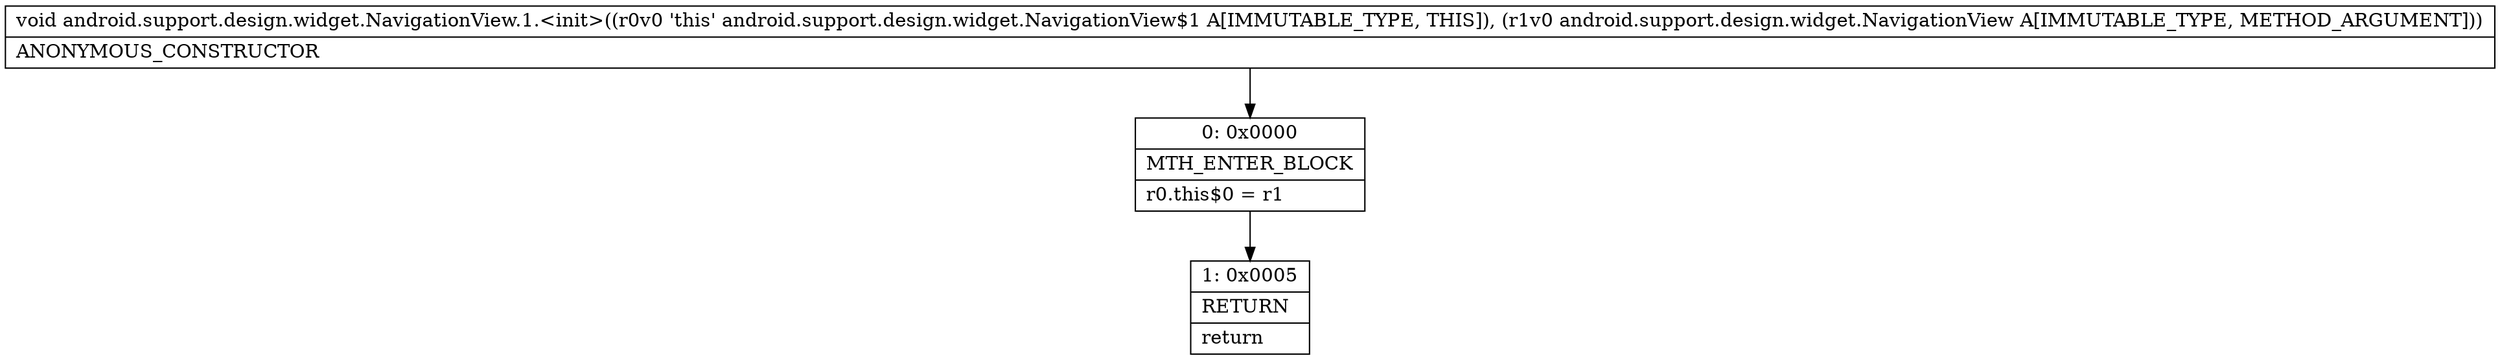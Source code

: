 digraph "CFG forandroid.support.design.widget.NavigationView.1.\<init\>(Landroid\/support\/design\/widget\/NavigationView;)V" {
Node_0 [shape=record,label="{0\:\ 0x0000|MTH_ENTER_BLOCK\l|r0.this$0 = r1\l}"];
Node_1 [shape=record,label="{1\:\ 0x0005|RETURN\l|return\l}"];
MethodNode[shape=record,label="{void android.support.design.widget.NavigationView.1.\<init\>((r0v0 'this' android.support.design.widget.NavigationView$1 A[IMMUTABLE_TYPE, THIS]), (r1v0 android.support.design.widget.NavigationView A[IMMUTABLE_TYPE, METHOD_ARGUMENT]))  | ANONYMOUS_CONSTRUCTOR\l}"];
MethodNode -> Node_0;
Node_0 -> Node_1;
}

